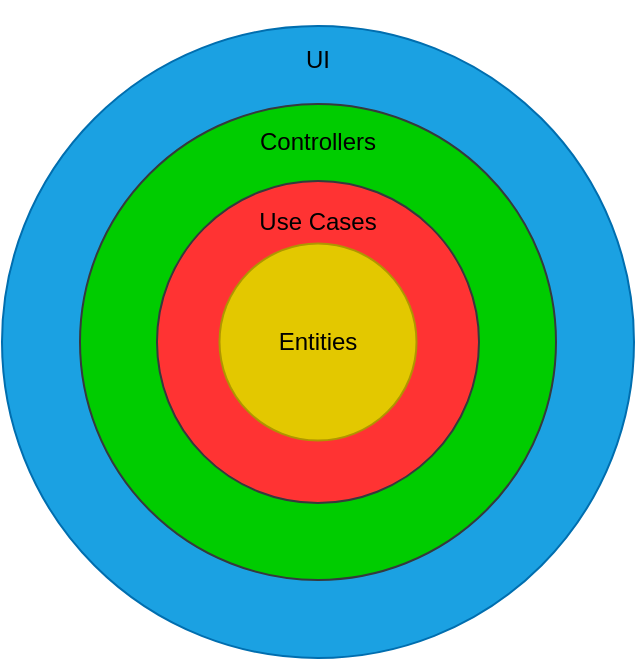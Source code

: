 <mxfile>
    <diagram id="GlNqEap7rW5MKtVxA6Or" name="ページ1">
        <mxGraphModel dx="883" dy="342" grid="0" gridSize="10" guides="1" tooltips="1" connect="1" arrows="1" fold="1" page="0" pageScale="1" pageWidth="827" pageHeight="1169" background="#ffffff" math="0" shadow="0">
            <root>
                <mxCell id="0"/>
                <mxCell id="1" parent="0"/>
                <mxCell id="3" value="" style="ellipse;whiteSpace=wrap;html=1;aspect=fixed;fillColor=#1ba1e2;fontColor=#ffffff;strokeColor=#006EAF;" vertex="1" parent="1">
                    <mxGeometry x="227" y="374" width="316" height="316" as="geometry"/>
                </mxCell>
                <mxCell id="4" value="" style="ellipse;whiteSpace=wrap;html=1;aspect=fixed;fillColor=#00CC00;strokeColor=#36393d;" vertex="1" parent="1">
                    <mxGeometry x="266" y="413" width="238" height="238" as="geometry"/>
                </mxCell>
                <mxCell id="5" value="" style="ellipse;whiteSpace=wrap;html=1;aspect=fixed;fillColor=#FF3333;strokeColor=#36393d;" vertex="1" parent="1">
                    <mxGeometry x="304.5" y="451.5" width="161" height="161" as="geometry"/>
                </mxCell>
                <mxCell id="6" value="" style="ellipse;whiteSpace=wrap;html=1;aspect=fixed;fillColor=#e3c800;strokeColor=#B09500;fontColor=#000000;" vertex="1" parent="1">
                    <mxGeometry x="335.75" y="482.75" width="98.5" height="98.5" as="geometry"/>
                </mxCell>
                <mxCell id="9" value="&lt;font color=&quot;#000000&quot;&gt;Entities&lt;/font&gt;" style="rounded=0;whiteSpace=wrap;html=1;fillColor=none;gradientColor=default;strokeColor=none;" vertex="1" parent="1">
                    <mxGeometry x="325" y="502" width="120" height="60" as="geometry"/>
                </mxCell>
                <mxCell id="10" value="&lt;font color=&quot;#000000&quot;&gt;Use Cases&lt;/font&gt;" style="rounded=0;whiteSpace=wrap;html=1;fillColor=none;gradientColor=default;strokeColor=none;" vertex="1" parent="1">
                    <mxGeometry x="325" y="442" width="120" height="60" as="geometry"/>
                </mxCell>
                <mxCell id="11" value="&lt;font color=&quot;#000000&quot;&gt;Controllers&lt;/font&gt;" style="rounded=0;whiteSpace=wrap;html=1;fillColor=none;gradientColor=default;strokeColor=none;" vertex="1" parent="1">
                    <mxGeometry x="325" y="402" width="120" height="60" as="geometry"/>
                </mxCell>
                <mxCell id="12" value="&lt;font color=&quot;#000000&quot;&gt;UI&lt;/font&gt;" style="rounded=0;whiteSpace=wrap;html=1;fillColor=none;gradientColor=default;strokeColor=none;" vertex="1" parent="1">
                    <mxGeometry x="325" y="361" width="120" height="60" as="geometry"/>
                </mxCell>
            </root>
        </mxGraphModel>
    </diagram>
</mxfile>